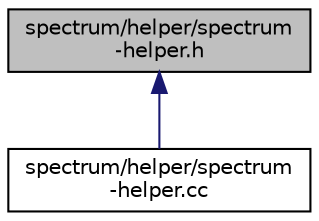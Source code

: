 digraph "spectrum/helper/spectrum-helper.h"
{
  edge [fontname="Helvetica",fontsize="10",labelfontname="Helvetica",labelfontsize="10"];
  node [fontname="Helvetica",fontsize="10",shape=record];
  Node1 [label="spectrum/helper/spectrum\l-helper.h",height=0.2,width=0.4,color="black", fillcolor="grey75", style="filled", fontcolor="black"];
  Node1 -> Node2 [dir="back",color="midnightblue",fontsize="10",style="solid"];
  Node2 [label="spectrum/helper/spectrum\l-helper.cc",height=0.2,width=0.4,color="black", fillcolor="white", style="filled",URL="$d7/d5f/spectrum-helper_8cc.html"];
}

